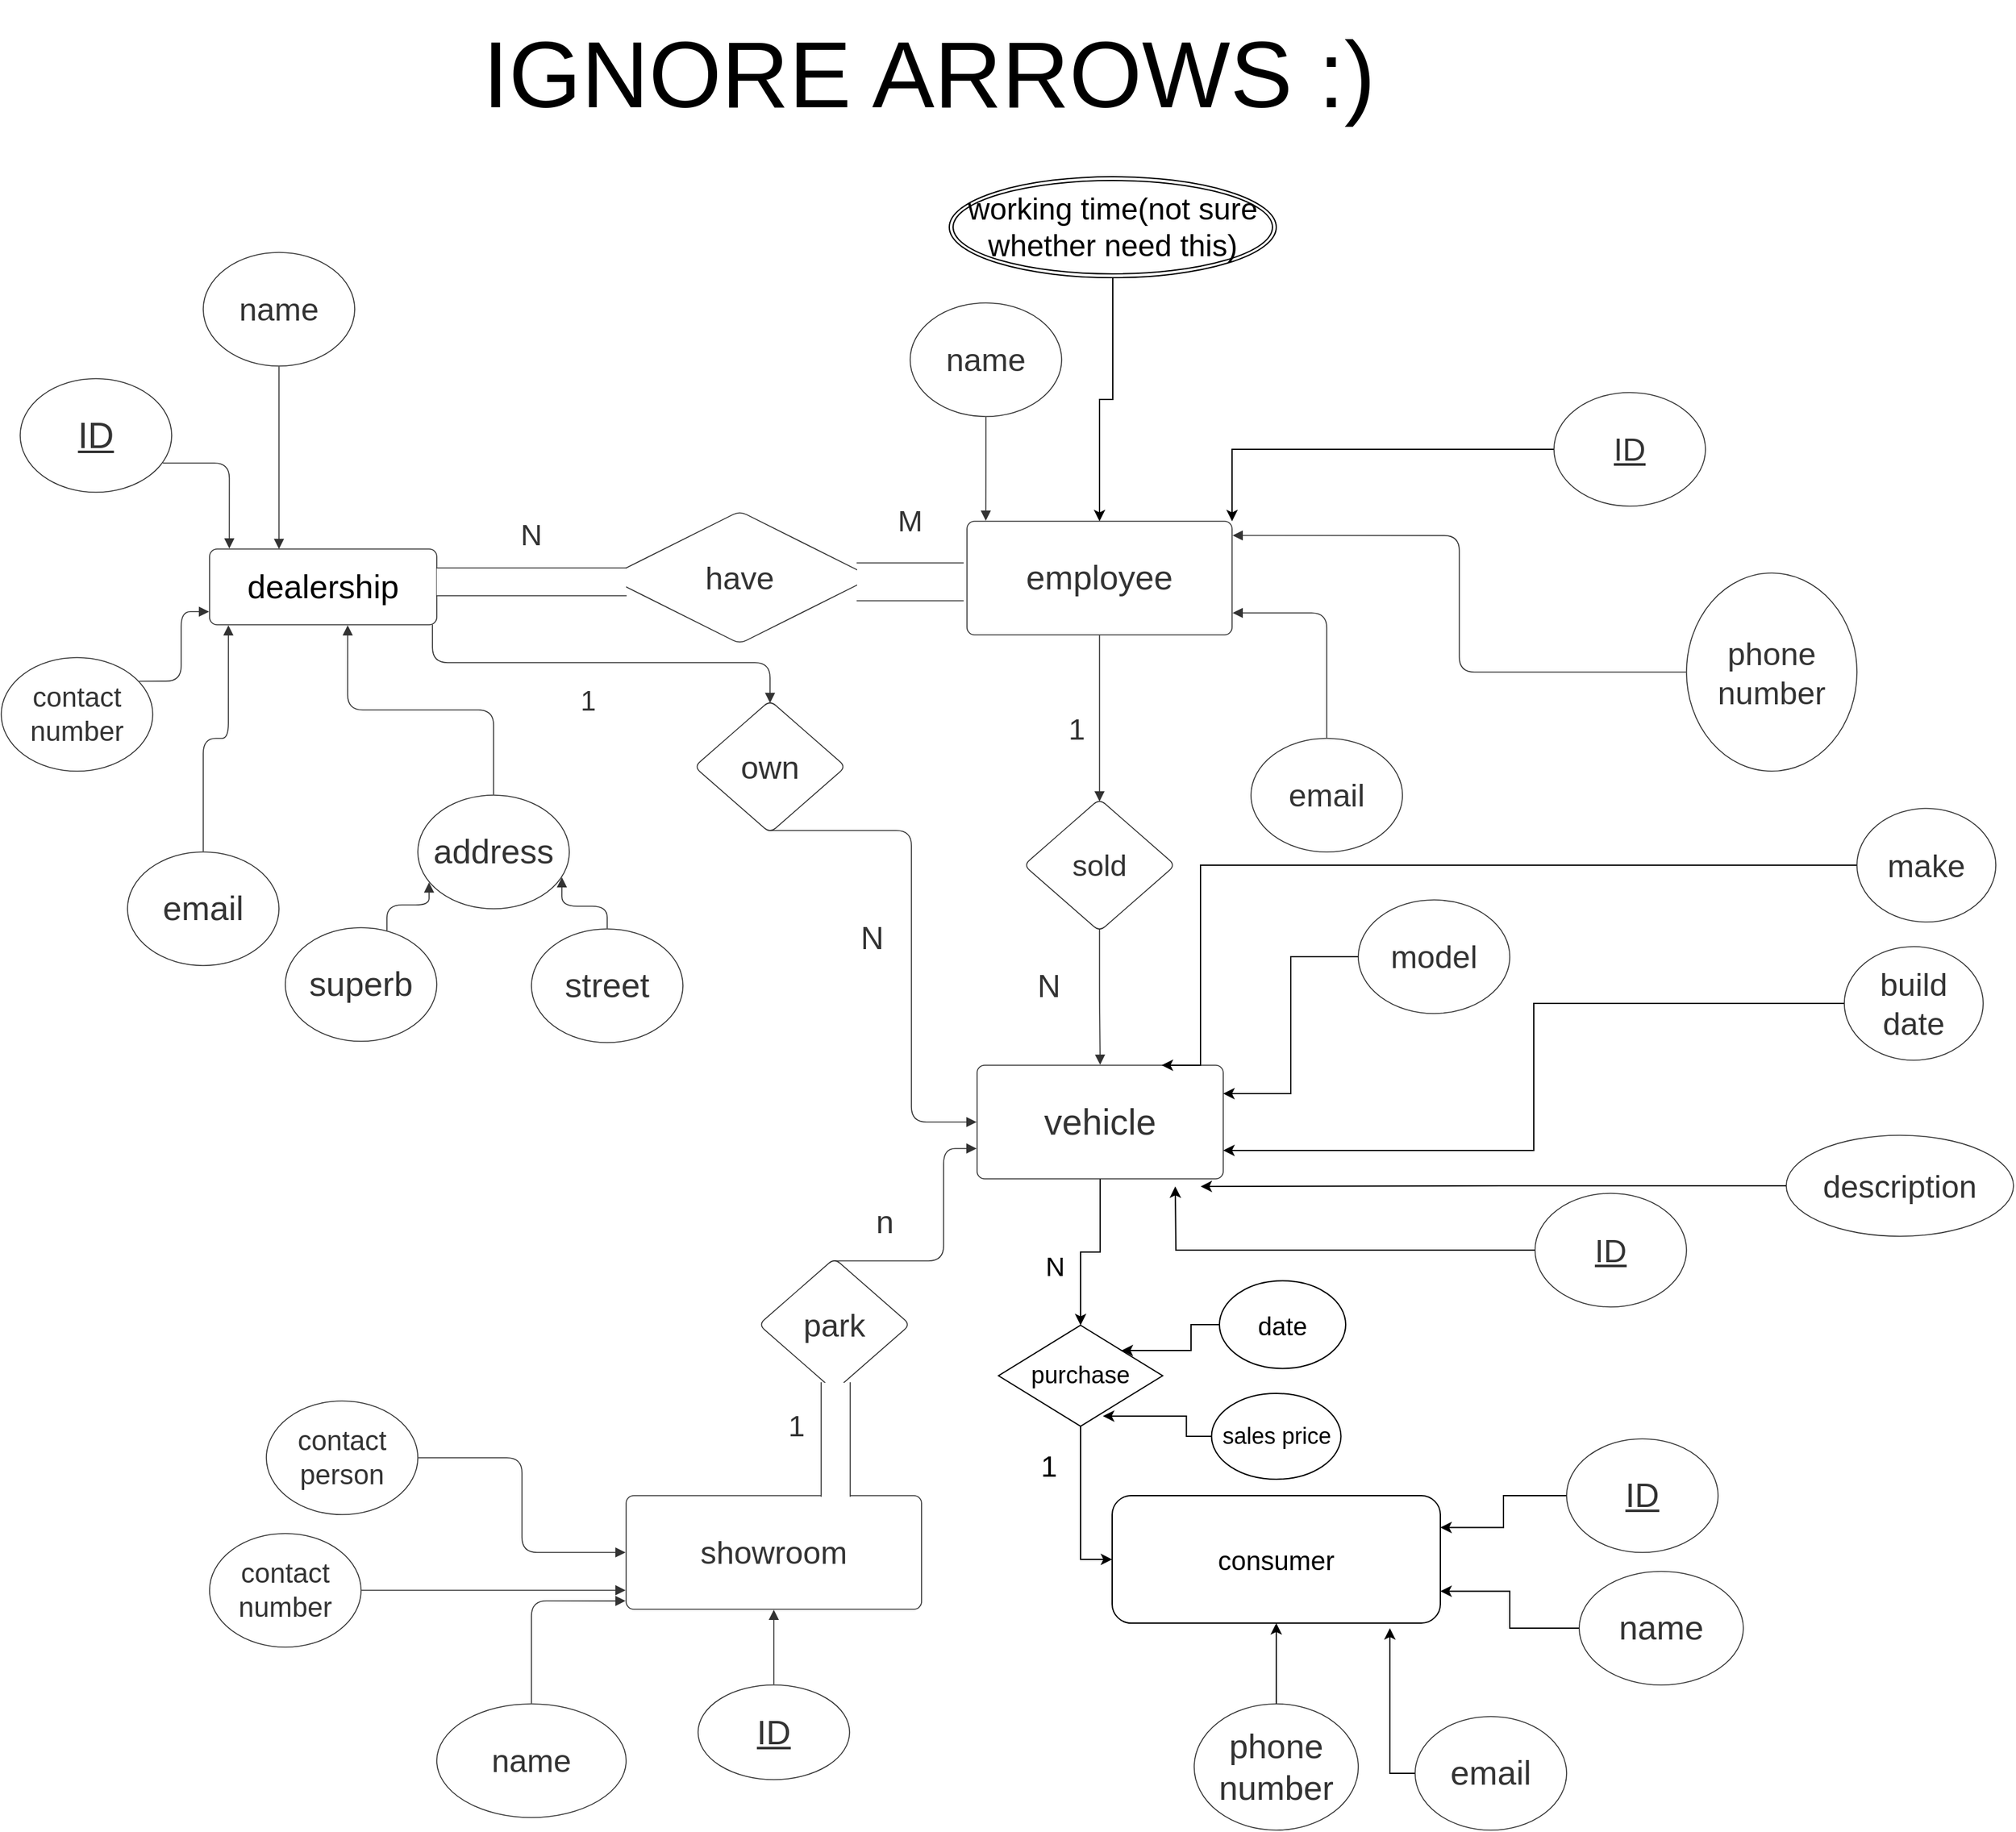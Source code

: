<mxfile compressed="true" version="14.4.3" type="github"><diagram id="wsiLkzua03WePFZRfwL0" name="Page-1"><mxGraphModel dx="1038" dy="1749" grid="1" gridSize="10" guides="1" tooltips="1" connect="1" arrows="1" fold="1" page="1" pageScale="1" pageWidth="827" pageHeight="1169" math="0" shadow="0"><root><mxCell id="0"/><mxCell id="1" parent="0"/><UserObject label="dealership" lucidchartObjectId="pW.evRdNiLaB" id="jQh92n2sM1RkRJzgxfk3-35"><mxCell style="html=1;overflow=block;blockSpacing=1;whiteSpace=wrap;;whiteSpace=wrap;fontSize=26;fontColor=#000000;align=center;spacing=3.8;strokeColor=#333333;strokeOpacity=100;fillOpacity=100;rounded=1;absoluteArcSize=1;arcSize=12;fillColor=#ffffff;strokeWidth=0.8;" parent="1" vertex="1"><mxGeometry x="225" y="345" width="180" height="60" as="geometry"/></mxCell></UserObject><UserObject label="have" lucidchartObjectId="3Z.eFzX2._P_" id="jQh92n2sM1RkRJzgxfk3-36"><mxCell style="html=1;overflow=block;blockSpacing=1;whiteSpace=wrap;shape=rhombus;whiteSpace=wrap;fontSize=25.2;fontColor=#333333;align=center;spacing=3.8;strokeColor=#333333;strokeOpacity=100;fillOpacity=100;rounded=1;absoluteArcSize=1;arcSize=12;fillColor=#ffffff;strokeWidth=0.8;" parent="1" vertex="1"><mxGeometry x="540" y="315" width="210" height="105" as="geometry"/></mxCell></UserObject><UserObject label="" lucidchartObjectId="S0.e54U915XM" id="jQh92n2sM1RkRJzgxfk3-37"><mxCell style="html=1;overflow=block;blockSpacing=1;whiteSpace=wrap;shape=partialRectangle;right=0;left=0;whiteSpace=wrap;fontSize=13;align=center;spacing=0;strokeColor=#333333;strokeOpacity=100;fillOpacity=100;rounded=1;absoluteArcSize=1;arcSize=12;fillColor=#ffffff;strokeWidth=0.8;" parent="1" vertex="1"><mxGeometry x="405" y="360" width="150" height="22" as="geometry"/></mxCell></UserObject><UserObject label="name" lucidchartObjectId="M1.ex3tFfidG" id="jQh92n2sM1RkRJzgxfk3-38"><mxCell style="html=1;overflow=block;blockSpacing=1;whiteSpace=wrap;ellipse;whiteSpace=wrap;fontSize=25.2;fontColor=#333333;align=center;spacing=3.8;strokeColor=#333333;strokeOpacity=100;fillOpacity=100;rounded=1;absoluteArcSize=1;arcSize=12;fillColor=#ffffff;strokeWidth=0.8;" parent="1" vertex="1"><mxGeometry x="220" y="110" width="120" height="90" as="geometry"/></mxCell></UserObject><UserObject label="ID" lucidchartObjectId="S1.e~-xtqCdA" id="jQh92n2sM1RkRJzgxfk3-39"><mxCell style="html=1;overflow=block;blockSpacing=1;whiteSpace=wrap;ellipse;whiteSpace=wrap;fontSize=28.5;fontColor=#333333;fontStyle=4;align=center;spacing=3.8;strokeColor=#333333;strokeOpacity=100;fillOpacity=100;rounded=1;absoluteArcSize=1;arcSize=12;fillColor=#ffffff;strokeWidth=0.8;" parent="1" vertex="1"><mxGeometry x="75" y="210" width="120" height="90" as="geometry"/></mxCell></UserObject><UserObject label="contact number" lucidchartObjectId="S1.eEDJk-1Do" id="jQh92n2sM1RkRJzgxfk3-40"><mxCell style="html=1;overflow=block;blockSpacing=1;whiteSpace=wrap;ellipse;whiteSpace=wrap;fontSize=21.8;fontColor=#333333;align=center;spacing=3.8;strokeColor=#333333;strokeOpacity=100;fillOpacity=100;rounded=1;absoluteArcSize=1;arcSize=12;fillColor=#ffffff;strokeWidth=0.8;" parent="1" vertex="1"><mxGeometry x="60" y="431" width="120" height="90" as="geometry"/></mxCell></UserObject><UserObject label="" lucidchartObjectId="j2.e.~S-O51h" id="jQh92n2sM1RkRJzgxfk3-41"><mxCell style="html=1;jettySize=18;whiteSpace=wrap;fontSize=13;strokeColor=#333333;strokeOpacity=100;strokeWidth=0.8;rounded=1;arcSize=24;edgeStyle=orthogonalEdgeStyle;startArrow=none;;endArrow=block;endFill=1;;exitX=0.941;exitY=0.743;exitPerimeter=0;entryX=0.087;entryY=-0.006;entryPerimeter=0;" parent="1" source="jQh92n2sM1RkRJzgxfk3-39" target="jQh92n2sM1RkRJzgxfk3-35" edge="1"><mxGeometry width="100" height="100" relative="1" as="geometry"><Array as="points"/></mxGeometry></mxCell></UserObject><UserObject label="" lucidchartObjectId="m2.etJZYQJmL" id="jQh92n2sM1RkRJzgxfk3-42"><mxCell style="html=1;jettySize=18;whiteSpace=wrap;fontSize=13;strokeColor=#333333;strokeOpacity=100;strokeWidth=0.8;rounded=1;arcSize=24;edgeStyle=orthogonalEdgeStyle;startArrow=none;;endArrow=block;endFill=1;;exitX=0.5;exitY=1.004;exitPerimeter=0;" parent="1" source="jQh92n2sM1RkRJzgxfk3-38" edge="1"><mxGeometry width="100" height="100" relative="1" as="geometry"><Array as="points"/><mxPoint x="280" y="345" as="targetPoint"/></mxGeometry></mxCell></UserObject><UserObject label="" lucidchartObjectId="o2.e_FLLrS1x" id="jQh92n2sM1RkRJzgxfk3-43"><mxCell style="html=1;jettySize=18;whiteSpace=wrap;fontSize=13;strokeColor=#333333;strokeOpacity=100;strokeWidth=0.8;rounded=1;arcSize=24;edgeStyle=orthogonalEdgeStyle;startArrow=none;;endArrow=block;endFill=1;;exitX=0.91;exitY=0.208;exitPerimeter=0;entryX=-0.002;entryY=0.827;entryPerimeter=0;" parent="1" source="jQh92n2sM1RkRJzgxfk3-40" target="jQh92n2sM1RkRJzgxfk3-35" edge="1"><mxGeometry width="100" height="100" relative="1" as="geometry"><Array as="points"/></mxGeometry></mxCell></UserObject><UserObject label="email" lucidchartObjectId="w3.ek_q2.u-R" id="jQh92n2sM1RkRJzgxfk3-44"><mxCell style="html=1;overflow=block;blockSpacing=1;whiteSpace=wrap;ellipse;whiteSpace=wrap;fontSize=26.8;fontColor=#333333;align=center;spacing=3.8;strokeColor=#333333;strokeOpacity=100;fillOpacity=100;rounded=1;absoluteArcSize=1;arcSize=12;fillColor=#ffffff;strokeWidth=0.8;" parent="1" vertex="1"><mxGeometry x="160" y="585" width="120" height="90" as="geometry"/></mxCell></UserObject><UserObject label="address" lucidchartObjectId="w3.ei6V6ADJJ" id="jQh92n2sM1RkRJzgxfk3-45"><mxCell style="html=1;overflow=block;blockSpacing=1;whiteSpace=wrap;ellipse;whiteSpace=wrap;fontSize=26.8;fontColor=#333333;align=center;spacing=3.8;strokeColor=#333333;strokeOpacity=100;fillOpacity=100;rounded=1;absoluteArcSize=1;arcSize=12;fillColor=#ffffff;strokeWidth=0.8;" parent="1" vertex="1"><mxGeometry x="390" y="540" width="120" height="90" as="geometry"/></mxCell></UserObject><UserObject label="" lucidchartObjectId="W3.eaIsW6g4y" id="jQh92n2sM1RkRJzgxfk3-46"><mxCell style="html=1;jettySize=18;whiteSpace=wrap;fontSize=13;strokeColor=#333333;strokeOpacity=100;strokeWidth=0.8;rounded=1;arcSize=24;edgeStyle=orthogonalEdgeStyle;startArrow=none;;endArrow=block;endFill=1;;exitX=0.5;exitY=-0.004;exitPerimeter=0;entryX=0.083;entryY=1.006;entryPerimeter=0;" parent="1" source="jQh92n2sM1RkRJzgxfk3-44" target="jQh92n2sM1RkRJzgxfk3-35" edge="1"><mxGeometry width="100" height="100" relative="1" as="geometry"><Array as="points"/></mxGeometry></mxCell></UserObject><UserObject label="" lucidchartObjectId="03.e4Td~cQEk" id="jQh92n2sM1RkRJzgxfk3-47"><mxCell style="html=1;jettySize=18;whiteSpace=wrap;fontSize=13;strokeColor=#333333;strokeOpacity=100;strokeWidth=0.8;rounded=1;arcSize=24;edgeStyle=orthogonalEdgeStyle;startArrow=none;;endArrow=block;endFill=1;;exitX=0.5;exitY=-0.004;exitPerimeter=0;entryX=0.608;entryY=1.006;entryPerimeter=0;" parent="1" source="jQh92n2sM1RkRJzgxfk3-45" target="jQh92n2sM1RkRJzgxfk3-35" edge="1"><mxGeometry width="100" height="100" relative="1" as="geometry"><Array as="points"/></mxGeometry></mxCell></UserObject><UserObject label="superb" lucidchartObjectId="w5.e0JowXJe6" id="jQh92n2sM1RkRJzgxfk3-48"><mxCell style="html=1;overflow=block;blockSpacing=1;whiteSpace=wrap;ellipse;whiteSpace=wrap;fontSize=26.8;fontColor=#333333;align=center;spacing=3.8;strokeColor=#333333;strokeOpacity=100;fillOpacity=100;rounded=1;absoluteArcSize=1;arcSize=12;fillColor=#ffffff;strokeWidth=0.8;" parent="1" vertex="1"><mxGeometry x="285" y="645" width="120" height="90" as="geometry"/></mxCell></UserObject><UserObject label="street" lucidchartObjectId="w5.eH4u021p-" id="jQh92n2sM1RkRJzgxfk3-49"><mxCell style="html=1;overflow=block;blockSpacing=1;whiteSpace=wrap;ellipse;whiteSpace=wrap;fontSize=26.8;fontColor=#333333;align=center;spacing=3.8;strokeColor=#333333;strokeOpacity=100;fillOpacity=100;rounded=1;absoluteArcSize=1;arcSize=12;fillColor=#ffffff;strokeWidth=0.8;" parent="1" vertex="1"><mxGeometry x="480" y="646" width="120" height="90" as="geometry"/></mxCell></UserObject><UserObject label="" lucidchartObjectId="N5.eKm9ay9Cd" id="jQh92n2sM1RkRJzgxfk3-50"><mxCell style="html=1;jettySize=18;whiteSpace=wrap;fontSize=13;strokeColor=#333333;strokeOpacity=100;strokeWidth=0.8;rounded=1;arcSize=24;edgeStyle=orthogonalEdgeStyle;startArrow=none;;endArrow=block;endFill=1;;exitX=0.671;exitY=0.026;exitPerimeter=0;entryX=0.074;entryY=0.768;entryPerimeter=0;" parent="1" source="jQh92n2sM1RkRJzgxfk3-48" target="jQh92n2sM1RkRJzgxfk3-45" edge="1"><mxGeometry width="100" height="100" relative="1" as="geometry"><Array as="points"/></mxGeometry></mxCell></UserObject><UserObject label="" lucidchartObjectId="P5.e8~6sJzn_" id="jQh92n2sM1RkRJzgxfk3-51"><mxCell style="html=1;jettySize=18;whiteSpace=wrap;fontSize=13;strokeColor=#333333;strokeOpacity=100;strokeWidth=0.8;rounded=1;arcSize=24;edgeStyle=orthogonalEdgeStyle;startArrow=none;;endArrow=block;endFill=1;;exitX=0.5;exitY=-0.004;exitPerimeter=0;entryX=0.951;entryY=0.723;entryPerimeter=0;" parent="1" source="jQh92n2sM1RkRJzgxfk3-49" target="jQh92n2sM1RkRJzgxfk3-45" edge="1"><mxGeometry width="100" height="100" relative="1" as="geometry"><Array as="points"/></mxGeometry></mxCell></UserObject><UserObject label="employee" lucidchartObjectId="A6.eMcZ89faj" id="jQh92n2sM1RkRJzgxfk3-52"><mxCell style="html=1;overflow=block;blockSpacing=1;whiteSpace=wrap;;whiteSpace=wrap;fontSize=26.8;fontColor=#333333;align=center;spacing=3.8;strokeColor=#333333;strokeOpacity=100;fillOpacity=100;rounded=1;absoluteArcSize=1;arcSize=12;fillColor=#ffffff;strokeWidth=0.8;" parent="1" vertex="1"><mxGeometry x="825" y="323" width="210" height="90" as="geometry"/></mxCell></UserObject><UserObject label="phone number" lucidchartObjectId="-7.eYbdwmokW" id="jQh92n2sM1RkRJzgxfk3-53"><mxCell style="html=1;overflow=block;blockSpacing=1;whiteSpace=wrap;ellipse;whiteSpace=wrap;fontSize=25.2;fontColor=#333333;align=center;spacing=3.8;strokeColor=#333333;strokeOpacity=100;fillOpacity=100;rounded=1;absoluteArcSize=1;arcSize=12;fillColor=#ffffff;strokeWidth=0.8;" parent="1" vertex="1"><mxGeometry x="1395" y="364" width="135" height="157" as="geometry"/></mxCell></UserObject><UserObject label="name" lucidchartObjectId="_7.ei-V9S7Zf" id="jQh92n2sM1RkRJzgxfk3-54"><mxCell style="html=1;overflow=block;blockSpacing=1;whiteSpace=wrap;ellipse;whiteSpace=wrap;fontSize=25.2;fontColor=#333333;align=center;spacing=3.8;strokeColor=#333333;strokeOpacity=100;fillOpacity=100;rounded=1;absoluteArcSize=1;arcSize=12;fillColor=#ffffff;strokeWidth=0.8;" parent="1" vertex="1"><mxGeometry x="780" y="150" width="120" height="90" as="geometry"/></mxCell></UserObject><mxCell id="Tyrosy7OpjROX-D213TS-10" style="edgeStyle=orthogonalEdgeStyle;rounded=0;orthogonalLoop=1;jettySize=auto;html=1;entryX=1;entryY=0;entryDx=0;entryDy=0;" parent="1" source="jQh92n2sM1RkRJzgxfk3-55" target="jQh92n2sM1RkRJzgxfk3-52" edge="1"><mxGeometry relative="1" as="geometry"/></mxCell><UserObject label="ID" lucidchartObjectId="_7.egK0igyg5" id="jQh92n2sM1RkRJzgxfk3-55"><mxCell style="html=1;overflow=block;blockSpacing=1;whiteSpace=wrap;ellipse;whiteSpace=wrap;fontSize=25.2;fontColor=#333333;fontStyle=4;align=center;spacing=3.8;strokeColor=#333333;strokeOpacity=100;fillOpacity=100;rounded=1;absoluteArcSize=1;arcSize=12;fillColor=#ffffff;strokeWidth=0.8;" parent="1" vertex="1"><mxGeometry x="1290" y="221" width="120" height="90" as="geometry"/></mxCell></UserObject><UserObject label="" lucidchartObjectId="n8.eD0uzbk7i" id="jQh92n2sM1RkRJzgxfk3-56"><mxCell style="html=1;jettySize=18;whiteSpace=wrap;fontSize=13;strokeColor=#333333;strokeOpacity=100;strokeWidth=0.8;rounded=1;arcSize=24;edgeStyle=orthogonalEdgeStyle;startArrow=none;;endArrow=block;endFill=1;;exitX=0.5;exitY=1.004;exitPerimeter=0;entryX=0.071;entryY=-0.004;entryPerimeter=0;" parent="1" source="jQh92n2sM1RkRJzgxfk3-54" target="jQh92n2sM1RkRJzgxfk3-52" edge="1"><mxGeometry width="100" height="100" relative="1" as="geometry"><Array as="points"/></mxGeometry></mxCell></UserObject><UserObject label="email" lucidchartObjectId="J8.eF0yAjRCl" id="jQh92n2sM1RkRJzgxfk3-58"><mxCell style="html=1;overflow=block;blockSpacing=1;whiteSpace=wrap;ellipse;whiteSpace=wrap;fontSize=25.2;fontColor=#333333;align=center;spacing=3.8;strokeColor=#333333;strokeOpacity=100;fillOpacity=100;rounded=1;absoluteArcSize=1;arcSize=12;fillColor=#ffffff;strokeWidth=0.8;" parent="1" vertex="1"><mxGeometry x="1050" y="495" width="120" height="90" as="geometry"/></mxCell></UserObject><UserObject label="" lucidchartObjectId="O8.e3~mic8Kp" id="jQh92n2sM1RkRJzgxfk3-59"><mxCell style="html=1;jettySize=18;whiteSpace=wrap;fontSize=13;strokeColor=#333333;strokeOpacity=100;strokeWidth=0.8;rounded=1;arcSize=24;edgeStyle=orthogonalEdgeStyle;startArrow=none;;endArrow=block;endFill=1;;exitX=-0.003;exitY=0.5;exitPerimeter=0;entryX=1.002;entryY=0.125;entryPerimeter=0;" parent="1" source="jQh92n2sM1RkRJzgxfk3-53" target="jQh92n2sM1RkRJzgxfk3-52" edge="1"><mxGeometry width="100" height="100" relative="1" as="geometry"><Array as="points"/></mxGeometry></mxCell></UserObject><UserObject label="" lucidchartObjectId="R8.eDTQ_FR2." id="jQh92n2sM1RkRJzgxfk3-60"><mxCell style="html=1;jettySize=18;whiteSpace=wrap;fontSize=13;strokeColor=#333333;strokeOpacity=100;strokeWidth=0.8;rounded=1;arcSize=24;edgeStyle=orthogonalEdgeStyle;startArrow=none;;endArrow=block;endFill=1;;exitX=0.5;exitY=-0.004;exitPerimeter=0;entryX=1.002;entryY=0.807;entryPerimeter=0;" parent="1" source="jQh92n2sM1RkRJzgxfk3-58" target="jQh92n2sM1RkRJzgxfk3-52" edge="1"><mxGeometry width="100" height="100" relative="1" as="geometry"><Array as="points"/></mxGeometry></mxCell></UserObject><UserObject label="N" lucidchartObjectId="t9.ewU4IhKmj" id="jQh92n2sM1RkRJzgxfk3-61"><mxCell style="html=1;overflow=block;blockSpacing=1;whiteSpace=wrap;;whiteSpace=wrap;fontSize=23.5;fontColor=#333333;align=center;spacing=3.8;strokeOpacity=0;fillOpacity=0;rounded=1;absoluteArcSize=1;arcSize=12;fillColor=#ffffff;strokeWidth=0.8;" parent="1" vertex="1"><mxGeometry x="390" y="311" width="180" height="45" as="geometry"/></mxCell></UserObject><UserObject label="M" lucidchartObjectId="O-.ey96D_Jqe" id="jQh92n2sM1RkRJzgxfk3-62"><mxCell style="html=1;overflow=block;blockSpacing=1;whiteSpace=wrap;;whiteSpace=wrap;fontSize=23.5;fontColor=#333333;align=center;spacing=3.8;strokeOpacity=0;fillOpacity=0;rounded=1;absoluteArcSize=1;arcSize=12;fillColor=#ffffff;strokeWidth=0.8;" parent="1" vertex="1"><mxGeometry x="690" y="300" width="180" height="45" as="geometry"/></mxCell></UserObject><UserObject label="sold " lucidchartObjectId="e..ephbX9Gx7" id="jQh92n2sM1RkRJzgxfk3-63"><mxCell style="html=1;overflow=block;blockSpacing=1;whiteSpace=wrap;shape=rhombus;whiteSpace=wrap;fontSize=23.5;fontColor=#333333;align=center;spacing=3.8;strokeColor=#333333;strokeOpacity=100;fillOpacity=100;rounded=1;absoluteArcSize=1;arcSize=12;fillColor=#ffffff;strokeWidth=0.8;" parent="1" vertex="1"><mxGeometry x="870" y="543" width="120" height="105" as="geometry"/></mxCell></UserObject><UserObject label="" lucidchartObjectId="G..eeRZCehdf" id="jQh92n2sM1RkRJzgxfk3-64"><mxCell style="html=1;jettySize=18;whiteSpace=wrap;fontSize=13;strokeColor=#333333;strokeOpacity=100;strokeWidth=0.8;rounded=1;arcSize=24;edgeStyle=orthogonalEdgeStyle;startArrow=none;;endArrow=block;endFill=1;;exitX=0.5;exitY=1.004;exitPerimeter=0;entryX=0.5;entryY=0.019;entryPerimeter=0;" parent="1" source="jQh92n2sM1RkRJzgxfk3-52" target="jQh92n2sM1RkRJzgxfk3-63" edge="1"><mxGeometry width="100" height="100" relative="1" as="geometry"><Array as="points"/></mxGeometry></mxCell></UserObject><mxCell id="jQh92n2sM1RkRJzgxfk3-114" style="edgeStyle=orthogonalEdgeStyle;rounded=0;orthogonalLoop=1;jettySize=auto;html=1;entryX=0.5;entryY=0;entryDx=0;entryDy=0;" parent="1" source="jQh92n2sM1RkRJzgxfk3-65" target="jQh92n2sM1RkRJzgxfk3-113" edge="1"><mxGeometry relative="1" as="geometry"/></mxCell><UserObject label="vehicle" lucidchartObjectId="W..eDz8qQ3Hi" id="jQh92n2sM1RkRJzgxfk3-65"><mxCell style="html=1;overflow=block;blockSpacing=1;whiteSpace=wrap;;whiteSpace=wrap;fontSize=28.5;fontColor=#333333;align=center;spacing=3.8;strokeColor=#333333;strokeOpacity=100;fillOpacity=100;rounded=1;absoluteArcSize=1;arcSize=12;fillColor=#ffffff;strokeWidth=0.8;" parent="1" vertex="1"><mxGeometry x="833" y="754" width="195" height="90" as="geometry"/></mxCell></UserObject><UserObject label="" lucidchartObjectId="F~.eSY9hvX35" id="jQh92n2sM1RkRJzgxfk3-66"><mxCell style="html=1;jettySize=18;whiteSpace=wrap;fontSize=13;strokeColor=#333333;strokeOpacity=100;strokeWidth=0.8;rounded=1;arcSize=24;edgeStyle=orthogonalEdgeStyle;startArrow=none;;endArrow=block;endFill=1;;exitX=0.5;exitY=0.981;exitPerimeter=0;entryX=0.5;entryY=-0.004;entryPerimeter=0;" parent="1" source="jQh92n2sM1RkRJzgxfk3-63" target="jQh92n2sM1RkRJzgxfk3-65" edge="1"><mxGeometry width="100" height="100" relative="1" as="geometry"><Array as="points"/></mxGeometry></mxCell></UserObject><UserObject label="1" lucidchartObjectId="K~.ew0BPBfI9" id="jQh92n2sM1RkRJzgxfk3-67"><mxCell style="html=1;overflow=block;blockSpacing=1;whiteSpace=wrap;;whiteSpace=wrap;fontSize=23.5;fontColor=#333333;align=center;spacing=3.8;strokeOpacity=0;fillOpacity=0;rounded=1;absoluteArcSize=1;arcSize=12;fillColor=#ffffff;strokeWidth=0.8;" parent="1" vertex="1"><mxGeometry x="822" y="465" width="180" height="45" as="geometry"/></mxCell></UserObject><UserObject label="N" lucidchartObjectId="U~.eEdxYOtPp" id="jQh92n2sM1RkRJzgxfk3-68"><mxCell style="html=1;overflow=block;blockSpacing=1;whiteSpace=wrap;;whiteSpace=wrap;fontSize=25.2;fontColor=#333333;align=center;spacing=3.8;strokeOpacity=0;fillOpacity=0;rounded=1;absoluteArcSize=1;arcSize=12;fillColor=#ffffff;strokeWidth=0.8;" parent="1" vertex="1"><mxGeometry x="800" y="668" width="180" height="45" as="geometry"/></mxCell></UserObject><UserObject label="own" lucidchartObjectId="Db~eetmYiF4q" id="jQh92n2sM1RkRJzgxfk3-69"><mxCell style="html=1;overflow=block;blockSpacing=1;whiteSpace=wrap;shape=rhombus;whiteSpace=wrap;fontSize=25.2;fontColor=#333333;align=center;spacing=3.8;strokeColor=#333333;strokeOpacity=100;fillOpacity=100;rounded=1;absoluteArcSize=1;arcSize=12;fillColor=#ffffff;strokeWidth=0.8;" parent="1" vertex="1"><mxGeometry x="609" y="465" width="120" height="105" as="geometry"/></mxCell></UserObject><UserObject label="" lucidchartObjectId="Wb~e~qnB~G-1" id="jQh92n2sM1RkRJzgxfk3-70"><mxCell style="html=1;jettySize=18;whiteSpace=wrap;fontSize=13;strokeColor=#333333;strokeOpacity=100;strokeWidth=0.8;rounded=1;arcSize=24;edgeStyle=orthogonalEdgeStyle;startArrow=none;;endArrow=block;endFill=1;;exitX=0.981;exitY=0.997;exitPerimeter=0;entryX=0.5;entryY=0.019;entryPerimeter=0;" parent="1" source="jQh92n2sM1RkRJzgxfk3-35" target="jQh92n2sM1RkRJzgxfk3-69" edge="1"><mxGeometry width="100" height="100" relative="1" as="geometry"><Array as="points"/></mxGeometry></mxCell></UserObject><UserObject label="" lucidchartObjectId="7b~edS5fRX~u" id="jQh92n2sM1RkRJzgxfk3-71"><mxCell style="html=1;jettySize=18;whiteSpace=wrap;fontSize=13;strokeColor=#333333;strokeOpacity=100;strokeWidth=0.8;rounded=1;arcSize=24;edgeStyle=orthogonalEdgeStyle;startArrow=none;;endArrow=block;endFill=1;;exitX=0.5;exitY=0.981;exitPerimeter=0;entryX=-0.002;entryY=0.5;entryPerimeter=0;" parent="1" source="jQh92n2sM1RkRJzgxfk3-69" target="jQh92n2sM1RkRJzgxfk3-65" edge="1"><mxGeometry width="100" height="100" relative="1" as="geometry"><Array as="points"/></mxGeometry></mxCell></UserObject><UserObject label="1" lucidchartObjectId="jc~eCV4YAbyk" id="jQh92n2sM1RkRJzgxfk3-72"><mxCell style="html=1;overflow=block;blockSpacing=1;whiteSpace=wrap;;whiteSpace=wrap;fontSize=21.8;fontColor=#333333;align=center;spacing=3.8;strokeOpacity=0;fillOpacity=0;rounded=1;absoluteArcSize=1;arcSize=12;fillColor=#ffffff;strokeWidth=0.8;" parent="1" vertex="1"><mxGeometry x="435" y="443" width="180" height="45" as="geometry"/></mxCell></UserObject><UserObject label="N" lucidchartObjectId="nc~e8zBb4RhD" id="jQh92n2sM1RkRJzgxfk3-73"><mxCell style="html=1;overflow=block;blockSpacing=1;whiteSpace=wrap;;whiteSpace=wrap;fontSize=25.2;fontColor=#333333;align=center;spacing=3.8;strokeOpacity=0;fillOpacity=0;rounded=1;absoluteArcSize=1;arcSize=12;fillColor=#ffffff;strokeWidth=0.8;" parent="1" vertex="1"><mxGeometry x="660" y="630" width="180" height="45" as="geometry"/></mxCell></UserObject><UserObject label="showroom" lucidchartObjectId="Nq~e.EFPAQFR" id="jQh92n2sM1RkRJzgxfk3-74"><mxCell style="html=1;overflow=block;blockSpacing=1;whiteSpace=wrap;;whiteSpace=wrap;fontSize=25.2;fontColor=#333333;align=center;spacing=3.8;strokeColor=#333333;strokeOpacity=100;fillOpacity=100;rounded=1;absoluteArcSize=1;arcSize=12;fillColor=#ffffff;strokeWidth=0.8;" parent="1" vertex="1"><mxGeometry x="555" y="1095" width="234" height="90" as="geometry"/></mxCell></UserObject><UserObject label="contact person" lucidchartObjectId="ar~eRlunj-pu" id="jQh92n2sM1RkRJzgxfk3-75"><mxCell style="html=1;overflow=block;blockSpacing=1;whiteSpace=wrap;ellipse;whiteSpace=wrap;fontSize=21.8;fontColor=#333333;align=center;spacing=3.8;strokeColor=#333333;strokeOpacity=100;fillOpacity=100;rounded=1;absoluteArcSize=1;arcSize=12;fillColor=#ffffff;strokeWidth=0.8;" parent="1" vertex="1"><mxGeometry x="270" y="1020" width="120" height="90" as="geometry"/></mxCell></UserObject><UserObject label="ID" lucidchartObjectId="dr~eGATyYc2W" id="jQh92n2sM1RkRJzgxfk3-76"><mxCell style="html=1;overflow=block;blockSpacing=1;whiteSpace=wrap;ellipse;whiteSpace=wrap;fontSize=26.8;fontColor=#333333;fontStyle=4;align=center;spacing=3.8;strokeColor=#333333;strokeOpacity=100;fillOpacity=100;rounded=1;absoluteArcSize=1;arcSize=12;fillColor=#ffffff;strokeWidth=0.8;" parent="1" vertex="1"><mxGeometry x="612" y="1245" width="120" height="75" as="geometry"/></mxCell></UserObject><UserObject label="name" lucidchartObjectId="er~e3pFw7BZX" id="jQh92n2sM1RkRJzgxfk3-77"><mxCell style="html=1;overflow=block;blockSpacing=1;whiteSpace=wrap;ellipse;whiteSpace=wrap;fontSize=25.2;fontColor=#333333;align=center;spacing=3.8;strokeColor=#333333;strokeOpacity=100;fillOpacity=100;rounded=1;absoluteArcSize=1;arcSize=12;fillColor=#ffffff;strokeWidth=0.8;" parent="1" vertex="1"><mxGeometry x="405" y="1260" width="150" height="90" as="geometry"/></mxCell></UserObject><UserObject label="" lucidchartObjectId="3s~eJpqCCnya" id="jQh92n2sM1RkRJzgxfk3-78"><mxCell style="html=1;jettySize=18;whiteSpace=wrap;fontSize=13;strokeColor=#333333;strokeOpacity=100;strokeWidth=0.8;rounded=1;arcSize=24;edgeStyle=orthogonalEdgeStyle;startArrow=none;;endArrow=block;endFill=1;;exitX=0.5;exitY=-0.004;exitPerimeter=0;entryX=-0.002;entryY=0.927;entryPerimeter=0;" parent="1" source="jQh92n2sM1RkRJzgxfk3-77" target="jQh92n2sM1RkRJzgxfk3-74" edge="1"><mxGeometry width="100" height="100" relative="1" as="geometry"><Array as="points"/></mxGeometry></mxCell></UserObject><UserObject label="" lucidchartObjectId="_s~eeR.tPQaQ" id="jQh92n2sM1RkRJzgxfk3-79"><mxCell style="html=1;jettySize=18;whiteSpace=wrap;fontSize=13;strokeColor=#333333;strokeOpacity=100;strokeWidth=0.8;rounded=1;arcSize=24;edgeStyle=orthogonalEdgeStyle;startArrow=none;;endArrow=block;endFill=1;;exitX=0.5;exitY=-0.005;exitPerimeter=0;entryX=0.5;entryY=1.004;entryPerimeter=0;" parent="1" source="jQh92n2sM1RkRJzgxfk3-76" target="jQh92n2sM1RkRJzgxfk3-74" edge="1"><mxGeometry width="100" height="100" relative="1" as="geometry"><Array as="points"/></mxGeometry></mxCell></UserObject><UserObject label="" lucidchartObjectId="Wt~e5ku5RECb" id="jQh92n2sM1RkRJzgxfk3-80"><mxCell style="html=1;jettySize=18;whiteSpace=wrap;fontSize=13;strokeColor=#333333;strokeOpacity=100;strokeWidth=0.8;rounded=1;arcSize=24;edgeStyle=orthogonalEdgeStyle;startArrow=none;;endArrow=block;endFill=1;;exitX=1.003;exitY=0.5;exitPerimeter=0;entryX=-0.002;entryY=0.5;entryPerimeter=0;" parent="1" source="jQh92n2sM1RkRJzgxfk3-75" target="jQh92n2sM1RkRJzgxfk3-74" edge="1"><mxGeometry width="100" height="100" relative="1" as="geometry"><Array as="points"/></mxGeometry></mxCell></UserObject><UserObject label="contact number" lucidchartObjectId="2t~erSeZ0sGq" id="jQh92n2sM1RkRJzgxfk3-81"><mxCell style="html=1;overflow=block;blockSpacing=1;whiteSpace=wrap;ellipse;whiteSpace=wrap;fontSize=21.8;fontColor=#333333;align=center;spacing=3.8;strokeColor=#333333;strokeOpacity=100;fillOpacity=100;rounded=1;absoluteArcSize=1;arcSize=12;fillColor=#ffffff;strokeWidth=0.8;" parent="1" vertex="1"><mxGeometry x="225" y="1125" width="120" height="90" as="geometry"/></mxCell></UserObject><UserObject label="" lucidchartObjectId="iu~e6qRuTmtE" id="jQh92n2sM1RkRJzgxfk3-82"><mxCell style="html=1;jettySize=18;whiteSpace=wrap;fontSize=13;strokeColor=#333333;strokeOpacity=100;strokeWidth=0.8;rounded=1;arcSize=24;edgeStyle=orthogonalEdgeStyle;startArrow=none;;endArrow=block;endFill=1;;exitX=1.003;exitY=0.5;exitPerimeter=0;entryX=-0.002;entryY=0.833;entryPerimeter=0;" parent="1" source="jQh92n2sM1RkRJzgxfk3-81" target="jQh92n2sM1RkRJzgxfk3-74" edge="1"><mxGeometry width="100" height="100" relative="1" as="geometry"><Array as="points"/></mxGeometry></mxCell></UserObject><UserObject label="park" lucidchartObjectId="Hu~eMSXJQL5-" id="jQh92n2sM1RkRJzgxfk3-83"><mxCell style="html=1;overflow=block;blockSpacing=1;whiteSpace=wrap;shape=rhombus;whiteSpace=wrap;fontSize=25.2;fontColor=#333333;align=center;spacing=3.8;strokeColor=#333333;strokeOpacity=100;fillOpacity=100;rounded=1;absoluteArcSize=1;arcSize=12;fillColor=#ffffff;strokeWidth=0.8;" parent="1" vertex="1"><mxGeometry x="660" y="907" width="120" height="105" as="geometry"/></mxCell></UserObject><UserObject label="" lucidchartObjectId="Ku~ef6pHybCk" id="jQh92n2sM1RkRJzgxfk3-84"><mxCell style="html=1;jettySize=18;whiteSpace=wrap;fontSize=13;strokeColor=#333333;strokeOpacity=100;strokeWidth=0.8;rounded=1;arcSize=24;edgeStyle=orthogonalEdgeStyle;startArrow=none;;endArrow=block;endFill=1;;exitX=0.5;exitY=0.019;exitPerimeter=0;entryX=-0.002;entryY=0.733;entryPerimeter=0;" parent="1" source="jQh92n2sM1RkRJzgxfk3-83" target="jQh92n2sM1RkRJzgxfk3-65" edge="1"><mxGeometry width="100" height="100" relative="1" as="geometry"><Array as="points"/></mxGeometry></mxCell></UserObject><UserObject label="n" lucidchartObjectId="Av~eqg6oJwcu" id="jQh92n2sM1RkRJzgxfk3-85"><mxCell style="html=1;overflow=block;blockSpacing=1;whiteSpace=wrap;;whiteSpace=wrap;fontSize=25.2;fontColor=#333333;align=center;spacing=3.8;strokeOpacity=0;fillOpacity=0;rounded=1;absoluteArcSize=1;arcSize=12;fillColor=#ffffff;strokeWidth=0.8;" parent="1" vertex="1"><mxGeometry x="670" y="855.5" width="180" height="45" as="geometry"/></mxCell></UserObject><UserObject label="1" lucidchartObjectId="Ev~e2~ZZ1lnN" id="jQh92n2sM1RkRJzgxfk3-86"><mxCell style="html=1;overflow=block;blockSpacing=1;whiteSpace=wrap;;whiteSpace=wrap;fontSize=23.5;fontColor=#333333;align=center;spacing=3.8;strokeOpacity=0;fillOpacity=0;rounded=1;absoluteArcSize=1;arcSize=12;fillColor=#ffffff;strokeWidth=0.8;" parent="1" vertex="1"><mxGeometry x="600" y="1017" width="180" height="45" as="geometry"/></mxCell></UserObject><UserObject label="" lucidchartObjectId="Oy~e5dYixe93" id="jQh92n2sM1RkRJzgxfk3-87"><mxCell style="html=1;overflow=block;blockSpacing=1;whiteSpace=wrap;shape=partialRectangle;right=0;left=0;whiteSpace=wrap;fontSize=13;align=center;spacing=0;strokeColor=#333333;strokeOpacity=100;fillOpacity=100;rounded=1;absoluteArcSize=1;arcSize=12;rotation=90;fillColor=#ffffff;strokeWidth=0.8;" parent="1" vertex="1"><mxGeometry x="676" y="1039" width="90" height="23" as="geometry"/></mxCell></UserObject><UserObject label="" lucidchartObjectId="wA~eggeAP~p_" id="jQh92n2sM1RkRJzgxfk3-88"><mxCell style="html=1;overflow=block;blockSpacing=1;whiteSpace=wrap;shape=partialRectangle;right=0;left=0;whiteSpace=wrap;fontSize=13;align=center;spacing=0;strokeColor=#333333;strokeOpacity=100;fillOpacity=100;rounded=1;absoluteArcSize=1;arcSize=12;fillColor=#ffffff;strokeWidth=0.8;" parent="1" vertex="1"><mxGeometry x="738" y="356" width="84" height="30" as="geometry"/></mxCell></UserObject><mxCell id="jQh92n2sM1RkRJzgxfk3-99" style="edgeStyle=orthogonalEdgeStyle;rounded=0;orthogonalLoop=1;jettySize=auto;html=1;entryX=1;entryY=0.75;entryDx=0;entryDy=0;" parent="1" source="jQh92n2sM1RkRJzgxfk3-89" target="jQh92n2sM1RkRJzgxfk3-65" edge="1"><mxGeometry relative="1" as="geometry"/></mxCell><UserObject label="build date" lucidchartObjectId="iC~e6mNWFcpF" id="jQh92n2sM1RkRJzgxfk3-89"><mxCell style="html=1;overflow=block;blockSpacing=1;whiteSpace=wrap;ellipse;whiteSpace=wrap;fontSize=25.2;fontColor=#333333;align=center;spacing=3.8;strokeColor=#333333;strokeOpacity=100;fillOpacity=100;rounded=1;absoluteArcSize=1;arcSize=12;fillColor=#ffffff;strokeWidth=0.8;" parent="1" vertex="1"><mxGeometry x="1520" y="660" width="110" height="90" as="geometry"/></mxCell></UserObject><mxCell id="jQh92n2sM1RkRJzgxfk3-97" style="edgeStyle=orthogonalEdgeStyle;rounded=0;orthogonalLoop=1;jettySize=auto;html=1;entryX=0.75;entryY=0;entryDx=0;entryDy=0;" parent="1" source="jQh92n2sM1RkRJzgxfk3-90" target="jQh92n2sM1RkRJzgxfk3-65" edge="1"><mxGeometry relative="1" as="geometry"><Array as="points"><mxPoint x="1010" y="596"/><mxPoint x="1010" y="754"/></Array></mxGeometry></mxCell><UserObject label="make" lucidchartObjectId="iC~eE5q278bs" id="jQh92n2sM1RkRJzgxfk3-90"><mxCell style="html=1;overflow=block;blockSpacing=1;whiteSpace=wrap;ellipse;whiteSpace=wrap;fontSize=25.2;fontColor=#333333;align=center;spacing=3.8;strokeColor=#333333;strokeOpacity=100;fillOpacity=100;rounded=1;absoluteArcSize=1;arcSize=12;fillColor=#ffffff;strokeWidth=0.8;" parent="1" vertex="1"><mxGeometry x="1530" y="550.5" width="110" height="90" as="geometry"/></mxCell></UserObject><mxCell id="jQh92n2sM1RkRJzgxfk3-98" style="edgeStyle=orthogonalEdgeStyle;rounded=0;orthogonalLoop=1;jettySize=auto;html=1;entryX=1;entryY=0.25;entryDx=0;entryDy=0;" parent="1" source="jQh92n2sM1RkRJzgxfk3-95" target="jQh92n2sM1RkRJzgxfk3-65" edge="1"><mxGeometry relative="1" as="geometry"/></mxCell><UserObject label="model" lucidchartObjectId="iC~eE5q278bs" id="jQh92n2sM1RkRJzgxfk3-95"><mxCell style="html=1;overflow=block;blockSpacing=1;whiteSpace=wrap;ellipse;whiteSpace=wrap;fontSize=25.2;fontColor=#333333;align=center;spacing=3.8;strokeColor=#333333;strokeOpacity=100;fillOpacity=100;rounded=1;absoluteArcSize=1;arcSize=12;fillColor=#ffffff;strokeWidth=0.8;" parent="1" vertex="1"><mxGeometry x="1135" y="623" width="120" height="90" as="geometry"/></mxCell></UserObject><mxCell id="jQh92n2sM1RkRJzgxfk3-100" value="" style="edgeStyle=orthogonalEdgeStyle;rounded=0;orthogonalLoop=1;jettySize=auto;html=1;" parent="1" source="jQh92n2sM1RkRJzgxfk3-96" edge="1"><mxGeometry relative="1" as="geometry"><mxPoint x="990" y="850" as="targetPoint"/></mxGeometry></mxCell><UserObject label="&lt;u&gt;ID&lt;/u&gt;" lucidchartObjectId="iC~eE5q278bs" id="jQh92n2sM1RkRJzgxfk3-96"><mxCell style="html=1;overflow=block;blockSpacing=1;whiteSpace=wrap;ellipse;whiteSpace=wrap;fontSize=25.2;fontColor=#333333;align=center;spacing=3.8;strokeColor=#333333;strokeOpacity=100;fillOpacity=100;rounded=1;absoluteArcSize=1;arcSize=12;fillColor=#ffffff;strokeWidth=0.8;" parent="1" vertex="1"><mxGeometry x="1275" y="855.5" width="120" height="90" as="geometry"/></mxCell></UserObject><mxCell id="jQh92n2sM1RkRJzgxfk3-102" style="edgeStyle=orthogonalEdgeStyle;rounded=0;orthogonalLoop=1;jettySize=auto;html=1;entryX=0.908;entryY=1.067;entryDx=0;entryDy=0;entryPerimeter=0;" parent="1" source="jQh92n2sM1RkRJzgxfk3-101" target="jQh92n2sM1RkRJzgxfk3-65" edge="1"><mxGeometry relative="1" as="geometry"/></mxCell><UserObject label="description" lucidchartObjectId="iC~eE5q278bs" id="jQh92n2sM1RkRJzgxfk3-101"><mxCell style="html=1;overflow=block;blockSpacing=1;whiteSpace=wrap;ellipse;whiteSpace=wrap;fontSize=25.2;fontColor=#333333;align=center;spacing=3.8;strokeColor=#333333;strokeOpacity=100;fillOpacity=100;rounded=1;absoluteArcSize=1;arcSize=12;fillColor=#ffffff;strokeWidth=0.8;" parent="1" vertex="1"><mxGeometry x="1474" y="809.5" width="180" height="80" as="geometry"/></mxCell></UserObject><mxCell id="jQh92n2sM1RkRJzgxfk3-103" value="&lt;font style=&quot;font-size: 21px&quot;&gt;consumer&lt;/font&gt;" style="rounded=1;whiteSpace=wrap;html=1;" parent="1" vertex="1"><mxGeometry x="940" y="1095" width="260" height="101" as="geometry"/></mxCell><mxCell id="jQh92n2sM1RkRJzgxfk3-109" style="edgeStyle=orthogonalEdgeStyle;rounded=0;orthogonalLoop=1;jettySize=auto;html=1;exitX=0;exitY=0.5;exitDx=0;exitDy=0;entryX=1;entryY=0.25;entryDx=0;entryDy=0;" parent="1" source="jQh92n2sM1RkRJzgxfk3-104" target="jQh92n2sM1RkRJzgxfk3-103" edge="1"><mxGeometry relative="1" as="geometry"/></mxCell><UserObject label="&lt;u&gt;ID&lt;/u&gt;" lucidchartObjectId="w3.ek_q2.u-R" id="jQh92n2sM1RkRJzgxfk3-104"><mxCell style="html=1;overflow=block;blockSpacing=1;whiteSpace=wrap;ellipse;whiteSpace=wrap;fontSize=26.8;fontColor=#333333;align=center;spacing=3.8;strokeColor=#333333;strokeOpacity=100;fillOpacity=100;rounded=1;absoluteArcSize=1;arcSize=12;fillColor=#ffffff;strokeWidth=0.8;" parent="1" vertex="1"><mxGeometry x="1300" y="1050" width="120" height="90" as="geometry"/></mxCell></UserObject><mxCell id="jQh92n2sM1RkRJzgxfk3-111" style="edgeStyle=orthogonalEdgeStyle;rounded=0;orthogonalLoop=1;jettySize=auto;html=1;" parent="1" source="jQh92n2sM1RkRJzgxfk3-105" edge="1"><mxGeometry relative="1" as="geometry"><mxPoint x="1160" y="1200" as="targetPoint"/></mxGeometry></mxCell><UserObject label="email" lucidchartObjectId="w3.ek_q2.u-R" id="jQh92n2sM1RkRJzgxfk3-105"><mxCell style="html=1;overflow=block;blockSpacing=1;whiteSpace=wrap;ellipse;whiteSpace=wrap;fontSize=26.8;fontColor=#333333;align=center;spacing=3.8;strokeColor=#333333;strokeOpacity=100;fillOpacity=100;rounded=1;absoluteArcSize=1;arcSize=12;fillColor=#ffffff;strokeWidth=0.8;" parent="1" vertex="1"><mxGeometry x="1180" y="1270" width="120" height="90" as="geometry"/></mxCell></UserObject><mxCell id="jQh92n2sM1RkRJzgxfk3-110" style="edgeStyle=orthogonalEdgeStyle;rounded=0;orthogonalLoop=1;jettySize=auto;html=1;entryX=1;entryY=0.75;entryDx=0;entryDy=0;" parent="1" source="jQh92n2sM1RkRJzgxfk3-106" target="jQh92n2sM1RkRJzgxfk3-103" edge="1"><mxGeometry relative="1" as="geometry"/></mxCell><UserObject label="name" lucidchartObjectId="w3.ek_q2.u-R" id="jQh92n2sM1RkRJzgxfk3-106"><mxCell style="html=1;overflow=block;blockSpacing=1;whiteSpace=wrap;ellipse;whiteSpace=wrap;fontSize=26.8;fontColor=#333333;align=center;spacing=3.8;strokeColor=#333333;strokeOpacity=100;fillOpacity=100;rounded=1;absoluteArcSize=1;arcSize=12;fillColor=#ffffff;strokeWidth=0.8;" parent="1" vertex="1"><mxGeometry x="1310" y="1155" width="130" height="90" as="geometry"/></mxCell></UserObject><mxCell id="jQh92n2sM1RkRJzgxfk3-112" value="" style="edgeStyle=orthogonalEdgeStyle;rounded=0;orthogonalLoop=1;jettySize=auto;html=1;" parent="1" source="jQh92n2sM1RkRJzgxfk3-108" target="jQh92n2sM1RkRJzgxfk3-103" edge="1"><mxGeometry relative="1" as="geometry"/></mxCell><UserObject label="phone number" lucidchartObjectId="w3.ek_q2.u-R" id="jQh92n2sM1RkRJzgxfk3-108"><mxCell style="html=1;overflow=block;blockSpacing=1;whiteSpace=wrap;ellipse;whiteSpace=wrap;fontSize=26.8;fontColor=#333333;align=center;spacing=3.8;strokeColor=#333333;strokeOpacity=100;fillOpacity=100;rounded=1;absoluteArcSize=1;arcSize=12;fillColor=#ffffff;strokeWidth=0.8;" parent="1" vertex="1"><mxGeometry x="1005" y="1260" width="130" height="100" as="geometry"/></mxCell></UserObject><mxCell id="jQh92n2sM1RkRJzgxfk3-116" style="edgeStyle=orthogonalEdgeStyle;rounded=0;orthogonalLoop=1;jettySize=auto;html=1;exitX=0.5;exitY=1;exitDx=0;exitDy=0;entryX=0;entryY=0.5;entryDx=0;entryDy=0;" parent="1" source="jQh92n2sM1RkRJzgxfk3-113" target="jQh92n2sM1RkRJzgxfk3-103" edge="1"><mxGeometry relative="1" as="geometry"/></mxCell><mxCell id="jQh92n2sM1RkRJzgxfk3-113" value="&lt;font style=&quot;font-size: 19px&quot;&gt;purchase&lt;/font&gt;" style="rhombus;whiteSpace=wrap;html=1;" parent="1" vertex="1"><mxGeometry x="850" y="960" width="130" height="80" as="geometry"/></mxCell><mxCell id="jQh92n2sM1RkRJzgxfk3-115" value="&lt;font style=&quot;font-size: 21px&quot;&gt;N&lt;/font&gt;" style="text;html=1;strokeColor=none;fillColor=none;align=center;verticalAlign=middle;whiteSpace=wrap;rounded=0;" parent="1" vertex="1"><mxGeometry x="860" y="889.5" width="70" height="46" as="geometry"/></mxCell><mxCell id="jQh92n2sM1RkRJzgxfk3-117" value="&lt;font style=&quot;font-size: 23px&quot;&gt;1&lt;/font&gt;" style="text;html=1;strokeColor=none;fillColor=none;align=center;verticalAlign=middle;whiteSpace=wrap;rounded=0;" parent="1" vertex="1"><mxGeometry x="870" y="1062" width="40" height="20" as="geometry"/></mxCell><mxCell id="jQh92n2sM1RkRJzgxfk3-120" style="edgeStyle=orthogonalEdgeStyle;rounded=0;orthogonalLoop=1;jettySize=auto;html=1;exitX=0;exitY=0.5;exitDx=0;exitDy=0;entryX=1;entryY=0;entryDx=0;entryDy=0;" parent="1" source="jQh92n2sM1RkRJzgxfk3-118" target="jQh92n2sM1RkRJzgxfk3-113" edge="1"><mxGeometry relative="1" as="geometry"/></mxCell><mxCell id="jQh92n2sM1RkRJzgxfk3-118" value="&lt;font style=&quot;font-size: 20px&quot;&gt;date&lt;/font&gt;" style="ellipse;whiteSpace=wrap;html=1;" parent="1" vertex="1"><mxGeometry x="1025" y="924.75" width="100" height="69.5" as="geometry"/></mxCell><mxCell id="jQh92n2sM1RkRJzgxfk3-121" style="edgeStyle=orthogonalEdgeStyle;rounded=0;orthogonalLoop=1;jettySize=auto;html=1;entryX=0.636;entryY=0.9;entryDx=0;entryDy=0;entryPerimeter=0;" parent="1" source="jQh92n2sM1RkRJzgxfk3-119" target="jQh92n2sM1RkRJzgxfk3-113" edge="1"><mxGeometry relative="1" as="geometry"/></mxCell><mxCell id="jQh92n2sM1RkRJzgxfk3-119" value="&lt;font style=&quot;font-size: 18px&quot;&gt;sales price&lt;/font&gt;" style="ellipse;whiteSpace=wrap;html=1;" parent="1" vertex="1"><mxGeometry x="1018.75" y="1014" width="102.5" height="68" as="geometry"/></mxCell><mxCell id="DDq_lUK2s_qwxNkalKlr-2" style="edgeStyle=orthogonalEdgeStyle;rounded=0;orthogonalLoop=1;jettySize=auto;html=1;exitX=0.5;exitY=1;exitDx=0;exitDy=0;" parent="1" source="DDq_lUK2s_qwxNkalKlr-1" target="jQh92n2sM1RkRJzgxfk3-52" edge="1"><mxGeometry relative="1" as="geometry"/></mxCell><mxCell id="DDq_lUK2s_qwxNkalKlr-1" value="&lt;font style=&quot;font-size: 24px&quot;&gt;working time(not sure whether need this)&lt;/font&gt;" style="ellipse;shape=doubleEllipse;margin=3;whiteSpace=wrap;html=1;align=center;" parent="1" vertex="1"><mxGeometry x="811" y="50" width="259" height="80" as="geometry"/></mxCell><mxCell id="F3ELvUQsejMcyv3MN4_d-1" value="&lt;font style=&quot;font-size: 74px&quot;&gt;IGNORE ARROWS :)&lt;/font&gt;" style="text;html=1;strokeColor=none;fillColor=none;align=center;verticalAlign=middle;whiteSpace=wrap;rounded=0;" parent="1" vertex="1"><mxGeometry x="210" y="-90" width="1170" height="120" as="geometry"/></mxCell></root></mxGraphModel></diagram></mxfile>